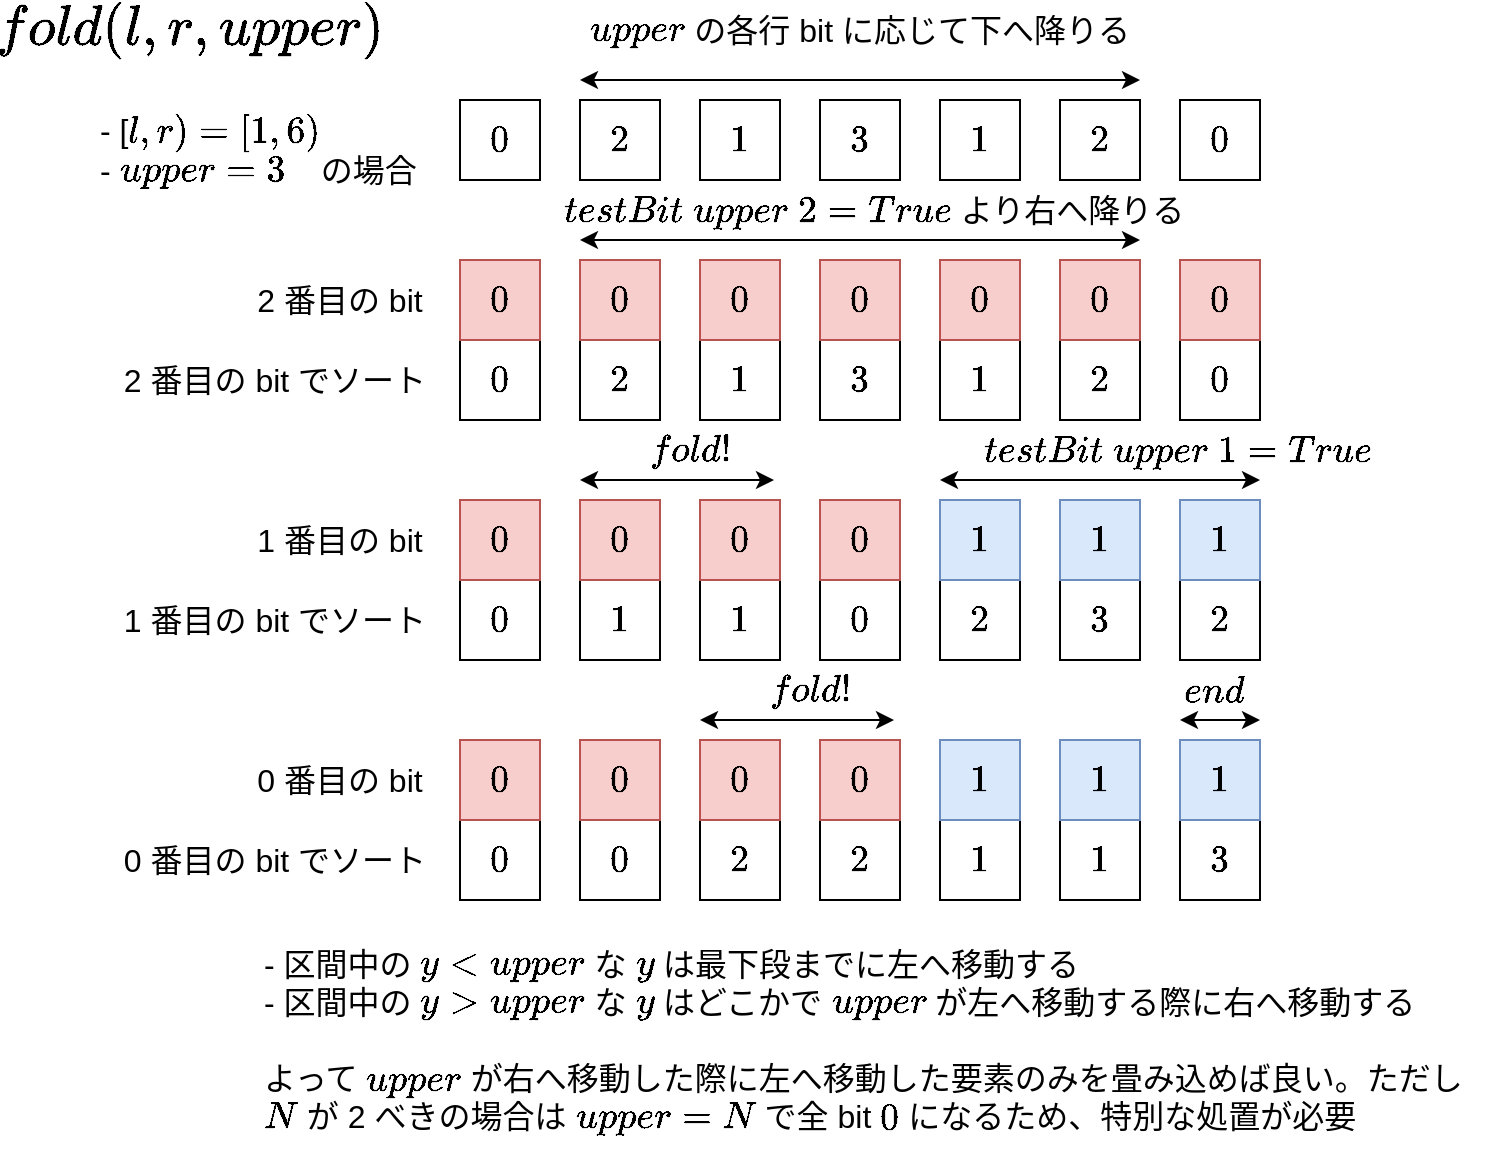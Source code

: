 <mxfile version="24.6.4" type="device">
  <diagram name="Page-1" id="Huvc_epTl2GeRZDboPI5">
    <mxGraphModel dx="1770" dy="1068" grid="1" gridSize="10" guides="1" tooltips="1" connect="1" arrows="1" fold="1" page="1" pageScale="1" pageWidth="850" pageHeight="1100" math="1" shadow="0">
      <root>
        <mxCell id="0" />
        <mxCell id="1" parent="0" />
        <mxCell id="Qdi247grOmWhZG3LN0WY-2" value="`0`" style="rounded=0;whiteSpace=wrap;html=1;fontSize=16;" parent="1" vertex="1">
          <mxGeometry x="240" y="440" width="40" height="40" as="geometry" />
        </mxCell>
        <mxCell id="Qdi247grOmWhZG3LN0WY-3" value="`2`" style="rounded=0;whiteSpace=wrap;html=1;fontSize=16;" parent="1" vertex="1">
          <mxGeometry x="300" y="440" width="40" height="40" as="geometry" />
        </mxCell>
        <mxCell id="Qdi247grOmWhZG3LN0WY-4" value="`1`" style="rounded=0;whiteSpace=wrap;html=1;fontSize=16;" parent="1" vertex="1">
          <mxGeometry x="360" y="440" width="40" height="40" as="geometry" />
        </mxCell>
        <mxCell id="Qdi247grOmWhZG3LN0WY-5" value="`3`" style="rounded=0;whiteSpace=wrap;html=1;fontSize=16;" parent="1" vertex="1">
          <mxGeometry x="420" y="440" width="40" height="40" as="geometry" />
        </mxCell>
        <mxCell id="Qdi247grOmWhZG3LN0WY-6" value="`1`" style="rounded=0;whiteSpace=wrap;html=1;fontSize=16;" parent="1" vertex="1">
          <mxGeometry x="480" y="440" width="40" height="40" as="geometry" />
        </mxCell>
        <mxCell id="Qdi247grOmWhZG3LN0WY-7" value="`2`" style="rounded=0;whiteSpace=wrap;html=1;fontSize=16;" parent="1" vertex="1">
          <mxGeometry x="540" y="440" width="40" height="40" as="geometry" />
        </mxCell>
        <mxCell id="Qdi247grOmWhZG3LN0WY-8" value="`0`" style="rounded=0;whiteSpace=wrap;html=1;fontSize=16;" parent="1" vertex="1">
          <mxGeometry x="600" y="440" width="40" height="40" as="geometry" />
        </mxCell>
        <mxCell id="Qdi247grOmWhZG3LN0WY-10" value="`0`" style="rounded=0;whiteSpace=wrap;html=1;fontSize=16;" parent="1" vertex="1">
          <mxGeometry x="240" y="560" width="40" height="40" as="geometry" />
        </mxCell>
        <mxCell id="Qdi247grOmWhZG3LN0WY-11" value="`2`" style="rounded=0;whiteSpace=wrap;html=1;fontSize=16;" parent="1" vertex="1">
          <mxGeometry x="300" y="560" width="40" height="40" as="geometry" />
        </mxCell>
        <mxCell id="Qdi247grOmWhZG3LN0WY-12" value="`1`" style="rounded=0;whiteSpace=wrap;html=1;fontSize=16;" parent="1" vertex="1">
          <mxGeometry x="360" y="560" width="40" height="40" as="geometry" />
        </mxCell>
        <mxCell id="Qdi247grOmWhZG3LN0WY-13" value="`3`" style="rounded=0;whiteSpace=wrap;html=1;fontSize=16;" parent="1" vertex="1">
          <mxGeometry x="420" y="560" width="40" height="40" as="geometry" />
        </mxCell>
        <mxCell id="Qdi247grOmWhZG3LN0WY-14" value="`1`" style="rounded=0;whiteSpace=wrap;html=1;fontSize=16;" parent="1" vertex="1">
          <mxGeometry x="480" y="560" width="40" height="40" as="geometry" />
        </mxCell>
        <mxCell id="Qdi247grOmWhZG3LN0WY-15" value="`2`" style="rounded=0;whiteSpace=wrap;html=1;fontSize=16;" parent="1" vertex="1">
          <mxGeometry x="540" y="560" width="40" height="40" as="geometry" />
        </mxCell>
        <mxCell id="Qdi247grOmWhZG3LN0WY-16" value="`0`" style="rounded=0;whiteSpace=wrap;html=1;fontSize=16;" parent="1" vertex="1">
          <mxGeometry x="600" y="560" width="40" height="40" as="geometry" />
        </mxCell>
        <mxCell id="Qdi247grOmWhZG3LN0WY-20" value="2 番目の bit" style="text;html=1;align=center;verticalAlign=middle;whiteSpace=wrap;rounded=0;fontSize=16;" parent="1" vertex="1">
          <mxGeometry x="135" y="525" width="90" height="30" as="geometry" />
        </mxCell>
        <mxCell id="Qdi247grOmWhZG3LN0WY-22" value="`0`" style="rounded=0;whiteSpace=wrap;html=1;fontSize=16;" parent="1" vertex="1">
          <mxGeometry x="240" y="680" width="40" height="40" as="geometry" />
        </mxCell>
        <mxCell id="Qdi247grOmWhZG3LN0WY-23" value="`1`" style="rounded=0;whiteSpace=wrap;html=1;fontSize=16;" parent="1" vertex="1">
          <mxGeometry x="300" y="680" width="40" height="40" as="geometry" />
        </mxCell>
        <mxCell id="Qdi247grOmWhZG3LN0WY-24" value="`1`" style="rounded=0;whiteSpace=wrap;html=1;fontSize=16;" parent="1" vertex="1">
          <mxGeometry x="360" y="680" width="40" height="40" as="geometry" />
        </mxCell>
        <mxCell id="Qdi247grOmWhZG3LN0WY-25" value="`0`" style="rounded=0;whiteSpace=wrap;html=1;fontSize=16;" parent="1" vertex="1">
          <mxGeometry x="420" y="680" width="40" height="40" as="geometry" />
        </mxCell>
        <mxCell id="Qdi247grOmWhZG3LN0WY-26" value="`2`" style="rounded=0;whiteSpace=wrap;html=1;fontSize=16;" parent="1" vertex="1">
          <mxGeometry x="480" y="680" width="40" height="40" as="geometry" />
        </mxCell>
        <mxCell id="Qdi247grOmWhZG3LN0WY-27" value="`3`" style="rounded=0;whiteSpace=wrap;html=1;fontSize=16;" parent="1" vertex="1">
          <mxGeometry x="540" y="680" width="40" height="40" as="geometry" />
        </mxCell>
        <mxCell id="Qdi247grOmWhZG3LN0WY-28" value="`2`" style="rounded=0;whiteSpace=wrap;html=1;fontSize=16;" parent="1" vertex="1">
          <mxGeometry x="600" y="680" width="40" height="40" as="geometry" />
        </mxCell>
        <mxCell id="Qdi247grOmWhZG3LN0WY-30" value="`0`" style="rounded=0;whiteSpace=wrap;html=1;fontSize=16;fillColor=#f8cecc;strokeColor=#b85450;" parent="1" vertex="1">
          <mxGeometry x="240" y="520" width="40" height="40" as="geometry" />
        </mxCell>
        <mxCell id="Qdi247grOmWhZG3LN0WY-31" value="`0`" style="rounded=0;whiteSpace=wrap;html=1;fontSize=16;fillColor=#f8cecc;strokeColor=#b85450;" parent="1" vertex="1">
          <mxGeometry x="300" y="520" width="40" height="40" as="geometry" />
        </mxCell>
        <mxCell id="Qdi247grOmWhZG3LN0WY-32" value="`0`" style="rounded=0;whiteSpace=wrap;html=1;fontSize=16;fillColor=#f8cecc;strokeColor=#b85450;" parent="1" vertex="1">
          <mxGeometry x="360" y="520" width="40" height="40" as="geometry" />
        </mxCell>
        <mxCell id="Qdi247grOmWhZG3LN0WY-33" value="`0`" style="rounded=0;whiteSpace=wrap;html=1;fontSize=16;fillColor=#f8cecc;strokeColor=#b85450;" parent="1" vertex="1">
          <mxGeometry x="420" y="520" width="40" height="40" as="geometry" />
        </mxCell>
        <mxCell id="Qdi247grOmWhZG3LN0WY-34" value="`0`" style="rounded=0;whiteSpace=wrap;html=1;fontSize=16;fillColor=#f8cecc;strokeColor=#b85450;" parent="1" vertex="1">
          <mxGeometry x="480" y="520" width="40" height="40" as="geometry" />
        </mxCell>
        <mxCell id="Qdi247grOmWhZG3LN0WY-35" value="`0`" style="rounded=0;whiteSpace=wrap;html=1;fontSize=16;fillColor=#f8cecc;strokeColor=#b85450;" parent="1" vertex="1">
          <mxGeometry x="540" y="520" width="40" height="40" as="geometry" />
        </mxCell>
        <mxCell id="Qdi247grOmWhZG3LN0WY-36" value="`0`" style="rounded=0;whiteSpace=wrap;html=1;fontSize=16;fillColor=#f8cecc;strokeColor=#b85450;" parent="1" vertex="1">
          <mxGeometry x="600" y="520" width="40" height="40" as="geometry" />
        </mxCell>
        <mxCell id="Qdi247grOmWhZG3LN0WY-37" value="`0`" style="rounded=0;whiteSpace=wrap;html=1;fontSize=16;fillColor=#f8cecc;strokeColor=#b85450;" parent="1" vertex="1">
          <mxGeometry x="240" y="640" width="40" height="40" as="geometry" />
        </mxCell>
        <mxCell id="Qdi247grOmWhZG3LN0WY-38" value="`0`" style="rounded=0;whiteSpace=wrap;html=1;fontSize=16;fillColor=#f8cecc;strokeColor=#b85450;" parent="1" vertex="1">
          <mxGeometry x="300" y="640" width="40" height="40" as="geometry" />
        </mxCell>
        <mxCell id="Qdi247grOmWhZG3LN0WY-39" value="`0`" style="rounded=0;whiteSpace=wrap;html=1;fontSize=16;fillColor=#f8cecc;strokeColor=#b85450;" parent="1" vertex="1">
          <mxGeometry x="360" y="640" width="40" height="40" as="geometry" />
        </mxCell>
        <mxCell id="Qdi247grOmWhZG3LN0WY-40" value="`0`" style="rounded=0;whiteSpace=wrap;html=1;fontSize=16;fillColor=#f8cecc;strokeColor=#b85450;" parent="1" vertex="1">
          <mxGeometry x="420" y="640" width="40" height="40" as="geometry" />
        </mxCell>
        <mxCell id="Qdi247grOmWhZG3LN0WY-41" value="`1`" style="rounded=0;whiteSpace=wrap;html=1;fontSize=16;fillColor=#dae8fc;strokeColor=#6c8ebf;" parent="1" vertex="1">
          <mxGeometry x="480" y="640" width="40" height="40" as="geometry" />
        </mxCell>
        <mxCell id="Qdi247grOmWhZG3LN0WY-42" value="`1`" style="rounded=0;whiteSpace=wrap;html=1;fontSize=16;fillColor=#dae8fc;strokeColor=#6c8ebf;" parent="1" vertex="1">
          <mxGeometry x="540" y="640" width="40" height="40" as="geometry" />
        </mxCell>
        <mxCell id="Qdi247grOmWhZG3LN0WY-43" value="`1`" style="rounded=0;whiteSpace=wrap;html=1;fontSize=16;fillColor=#dae8fc;strokeColor=#6c8ebf;" parent="1" vertex="1">
          <mxGeometry x="600" y="640" width="40" height="40" as="geometry" />
        </mxCell>
        <mxCell id="Qdi247grOmWhZG3LN0WY-44" value="`0`" style="rounded=0;whiteSpace=wrap;html=1;fontSize=16;" parent="1" vertex="1">
          <mxGeometry x="240" y="800" width="40" height="40" as="geometry" />
        </mxCell>
        <mxCell id="Qdi247grOmWhZG3LN0WY-45" value="`1`" style="rounded=0;whiteSpace=wrap;html=1;fontSize=16;" parent="1" vertex="1">
          <mxGeometry x="480" y="800" width="40" height="40" as="geometry" />
        </mxCell>
        <mxCell id="Qdi247grOmWhZG3LN0WY-46" value="`1`" style="rounded=0;whiteSpace=wrap;html=1;fontSize=16;" parent="1" vertex="1">
          <mxGeometry x="540" y="800" width="40" height="40" as="geometry" />
        </mxCell>
        <mxCell id="Qdi247grOmWhZG3LN0WY-47" value="`0`" style="rounded=0;whiteSpace=wrap;html=1;fontSize=16;" parent="1" vertex="1">
          <mxGeometry x="300" y="800" width="40" height="40" as="geometry" />
        </mxCell>
        <mxCell id="Qdi247grOmWhZG3LN0WY-48" value="`2`" style="rounded=0;whiteSpace=wrap;html=1;fontSize=16;" parent="1" vertex="1">
          <mxGeometry x="360" y="800" width="40" height="40" as="geometry" />
        </mxCell>
        <mxCell id="Qdi247grOmWhZG3LN0WY-49" value="`3`" style="rounded=0;whiteSpace=wrap;html=1;fontSize=16;" parent="1" vertex="1">
          <mxGeometry x="600" y="800" width="40" height="40" as="geometry" />
        </mxCell>
        <mxCell id="Qdi247grOmWhZG3LN0WY-50" value="`2`" style="rounded=0;whiteSpace=wrap;html=1;fontSize=16;" parent="1" vertex="1">
          <mxGeometry x="420" y="800" width="40" height="40" as="geometry" />
        </mxCell>
        <mxCell id="Qdi247grOmWhZG3LN0WY-52" value="`0`" style="rounded=0;whiteSpace=wrap;html=1;fontSize=16;fillColor=#f8cecc;strokeColor=#b85450;" parent="1" vertex="1">
          <mxGeometry x="240" y="760" width="40" height="40" as="geometry" />
        </mxCell>
        <mxCell id="Qdi247grOmWhZG3LN0WY-53" value="`0`" style="rounded=0;whiteSpace=wrap;html=1;fontSize=16;fillColor=#f8cecc;strokeColor=#b85450;" parent="1" vertex="1">
          <mxGeometry x="300" y="760" width="40" height="40" as="geometry" />
        </mxCell>
        <mxCell id="Qdi247grOmWhZG3LN0WY-54" value="`0`" style="rounded=0;whiteSpace=wrap;html=1;fontSize=16;fillColor=#f8cecc;strokeColor=#b85450;" parent="1" vertex="1">
          <mxGeometry x="360" y="760" width="40" height="40" as="geometry" />
        </mxCell>
        <mxCell id="Qdi247grOmWhZG3LN0WY-55" value="`0`" style="rounded=0;whiteSpace=wrap;html=1;fontSize=16;fillColor=#f8cecc;strokeColor=#b85450;" parent="1" vertex="1">
          <mxGeometry x="420" y="760" width="40" height="40" as="geometry" />
        </mxCell>
        <mxCell id="Qdi247grOmWhZG3LN0WY-56" value="`1`" style="rounded=0;whiteSpace=wrap;html=1;fontSize=16;fillColor=#dae8fc;strokeColor=#6c8ebf;" parent="1" vertex="1">
          <mxGeometry x="480" y="760" width="40" height="40" as="geometry" />
        </mxCell>
        <mxCell id="Qdi247grOmWhZG3LN0WY-57" value="`1`" style="rounded=0;whiteSpace=wrap;html=1;fontSize=16;fillColor=#dae8fc;strokeColor=#6c8ebf;" parent="1" vertex="1">
          <mxGeometry x="540" y="760" width="40" height="40" as="geometry" />
        </mxCell>
        <mxCell id="Qdi247grOmWhZG3LN0WY-58" value="`1`" style="rounded=0;whiteSpace=wrap;html=1;fontSize=16;fillColor=#dae8fc;strokeColor=#6c8ebf;" parent="1" vertex="1">
          <mxGeometry x="600" y="760" width="40" height="40" as="geometry" />
        </mxCell>
        <mxCell id="Qdi247grOmWhZG3LN0WY-59" value="2 番目の bit でソート" style="text;html=1;align=center;verticalAlign=middle;whiteSpace=wrap;rounded=0;fontSize=16;" parent="1" vertex="1">
          <mxGeometry x="70" y="565" width="155" height="30" as="geometry" />
        </mxCell>
        <mxCell id="Qdi247grOmWhZG3LN0WY-60" value="1 番目の bit" style="text;html=1;align=center;verticalAlign=middle;whiteSpace=wrap;rounded=0;fontSize=16;" parent="1" vertex="1">
          <mxGeometry x="135" y="645" width="90" height="30" as="geometry" />
        </mxCell>
        <mxCell id="Qdi247grOmWhZG3LN0WY-61" value="1 番目の bit でソート" style="text;html=1;align=center;verticalAlign=middle;whiteSpace=wrap;rounded=0;fontSize=16;" parent="1" vertex="1">
          <mxGeometry x="70" y="685" width="155" height="30" as="geometry" />
        </mxCell>
        <mxCell id="Qdi247grOmWhZG3LN0WY-62" value="0 番目の bit" style="text;html=1;align=center;verticalAlign=middle;whiteSpace=wrap;rounded=0;fontSize=16;" parent="1" vertex="1">
          <mxGeometry x="135" y="765" width="90" height="30" as="geometry" />
        </mxCell>
        <mxCell id="Qdi247grOmWhZG3LN0WY-63" value="0 番目の bit でソート" style="text;html=1;align=center;verticalAlign=middle;whiteSpace=wrap;rounded=0;fontSize=16;" parent="1" vertex="1">
          <mxGeometry x="70" y="805" width="155" height="30" as="geometry" />
        </mxCell>
        <mxCell id="Mx3xclYzz4wtysm5yn1y-1" value="" style="endArrow=classic;startArrow=classic;html=1;rounded=0;" edge="1" parent="1">
          <mxGeometry width="50" height="50" relative="1" as="geometry">
            <mxPoint x="300" y="430" as="sourcePoint" />
            <mxPoint x="580" y="430" as="targetPoint" />
          </mxGeometry>
        </mxCell>
        <mxCell id="Mx3xclYzz4wtysm5yn1y-2" value="" style="endArrow=classic;startArrow=classic;html=1;rounded=0;" edge="1" parent="1">
          <mxGeometry width="50" height="50" relative="1" as="geometry">
            <mxPoint x="300" y="510" as="sourcePoint" />
            <mxPoint x="580" y="510" as="targetPoint" />
          </mxGeometry>
        </mxCell>
        <mxCell id="Mx3xclYzz4wtysm5yn1y-4" value="`fold(l, r, upper)`" style="text;html=1;align=center;verticalAlign=middle;whiteSpace=wrap;rounded=0;fontSize=24;" vertex="1" parent="1">
          <mxGeometry x="10" y="390" width="190" height="30" as="geometry" />
        </mxCell>
        <mxCell id="Mx3xclYzz4wtysm5yn1y-5" value="" style="endArrow=classic;startArrow=classic;html=1;rounded=0;" edge="1" parent="1">
          <mxGeometry width="50" height="50" relative="1" as="geometry">
            <mxPoint x="480" y="630" as="sourcePoint" />
            <mxPoint x="640" y="630" as="targetPoint" />
          </mxGeometry>
        </mxCell>
        <mxCell id="Mx3xclYzz4wtysm5yn1y-6" value="&lt;div&gt;- [`l, r) = [1, 6)`&lt;/div&gt;- `upper = 3`&amp;nbsp; &amp;nbsp; の場合" style="text;html=1;align=left;verticalAlign=middle;whiteSpace=wrap;rounded=0;fontSize=16;" vertex="1" parent="1">
          <mxGeometry x="57.5" y="440" width="180" height="50" as="geometry" />
        </mxCell>
        <mxCell id="Mx3xclYzz4wtysm5yn1y-7" value="" style="endArrow=classic;startArrow=classic;html=1;rounded=0;" edge="1" parent="1">
          <mxGeometry width="50" height="50" relative="1" as="geometry">
            <mxPoint x="300" y="630" as="sourcePoint" />
            <mxPoint x="397" y="630" as="targetPoint" />
          </mxGeometry>
        </mxCell>
        <mxCell id="Mx3xclYzz4wtysm5yn1y-9" value="`fold!`" style="text;html=1;align=center;verticalAlign=middle;whiteSpace=wrap;rounded=0;fontSize=16;" vertex="1" parent="1">
          <mxGeometry x="310" y="600" width="90" height="30" as="geometry" />
        </mxCell>
        <mxCell id="Mx3xclYzz4wtysm5yn1y-10" value="`fold!`" style="text;html=1;align=center;verticalAlign=middle;whiteSpace=wrap;rounded=0;fontSize=16;" vertex="1" parent="1">
          <mxGeometry x="370" y="720" width="90" height="30" as="geometry" />
        </mxCell>
        <mxCell id="Mx3xclYzz4wtysm5yn1y-11" value="" style="endArrow=classic;startArrow=classic;html=1;rounded=0;" edge="1" parent="1">
          <mxGeometry width="50" height="50" relative="1" as="geometry">
            <mxPoint x="360" y="750" as="sourcePoint" />
            <mxPoint x="457" y="750" as="targetPoint" />
          </mxGeometry>
        </mxCell>
        <mxCell id="Mx3xclYzz4wtysm5yn1y-12" value="`upper` の各行 bit に応じて下へ降りる" style="text;html=1;align=center;verticalAlign=middle;whiteSpace=wrap;rounded=0;fontSize=16;" vertex="1" parent="1">
          <mxGeometry x="270" y="390" width="340" height="30" as="geometry" />
        </mxCell>
        <mxCell id="Mx3xclYzz4wtysm5yn1y-13" value="" style="endArrow=classic;startArrow=classic;html=1;rounded=0;" edge="1" parent="1">
          <mxGeometry width="50" height="50" relative="1" as="geometry">
            <mxPoint x="600" y="750" as="sourcePoint" />
            <mxPoint x="640" y="750" as="targetPoint" />
          </mxGeometry>
        </mxCell>
        <mxCell id="Mx3xclYzz4wtysm5yn1y-14" value="- 区間中の `y \lt upper` な `y` は最下段までに左へ移動する&lt;br&gt;&lt;div&gt;&lt;span style=&quot;background-color: initial;&quot;&gt;- 区間中の `y \gt upper` な `y` はどこかで `upper` が左へ移動する際に右へ移動する&lt;/span&gt;&lt;/div&gt;&lt;div&gt;&lt;span style=&quot;background-color: initial;&quot;&gt;&lt;br&gt;&lt;/span&gt;&lt;/div&gt;&lt;div&gt;&lt;span style=&quot;background-color: initial;&quot;&gt;よって `upper` が右へ移動した際に左へ移動した要素のみを畳み込めば良い。&lt;/span&gt;&lt;span style=&quot;background-color: initial;&quot;&gt;ただし `N` が 2 べきの場合は `upper = N` で全 bit `0` になるため、特別な処置が必要&lt;/span&gt;&lt;/div&gt;" style="text;html=1;align=left;verticalAlign=middle;whiteSpace=wrap;rounded=0;fontSize=16;" vertex="1" parent="1">
          <mxGeometry x="140" y="850" width="618" height="120" as="geometry" />
        </mxCell>
        <mxCell id="Mx3xclYzz4wtysm5yn1y-16" value="`testBit\ upper\ 2 = True` より右へ降りる" style="text;html=1;align=left;verticalAlign=middle;whiteSpace=wrap;rounded=0;fontSize=16;" vertex="1" parent="1">
          <mxGeometry x="290" y="470" width="340" height="50" as="geometry" />
        </mxCell>
        <mxCell id="Mx3xclYzz4wtysm5yn1y-17" value="`testBit\ upper\ 1 = True`" style="text;html=1;align=left;verticalAlign=middle;whiteSpace=wrap;rounded=0;fontSize=16;" vertex="1" parent="1">
          <mxGeometry x="500" y="590" width="210" height="50" as="geometry" />
        </mxCell>
        <mxCell id="Mx3xclYzz4wtysm5yn1y-18" value="`end`" style="text;html=1;align=left;verticalAlign=middle;whiteSpace=wrap;rounded=0;fontSize=16;" vertex="1" parent="1">
          <mxGeometry x="600" y="710" width="50" height="50" as="geometry" />
        </mxCell>
      </root>
    </mxGraphModel>
  </diagram>
</mxfile>

